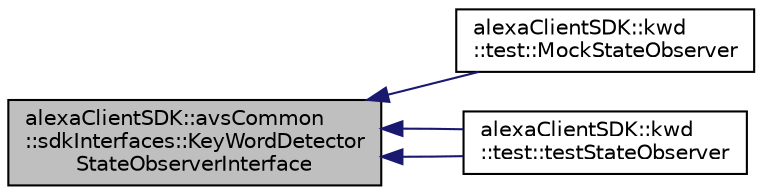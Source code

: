 digraph "alexaClientSDK::avsCommon::sdkInterfaces::KeyWordDetectorStateObserverInterface"
{
  edge [fontname="Helvetica",fontsize="10",labelfontname="Helvetica",labelfontsize="10"];
  node [fontname="Helvetica",fontsize="10",shape=record];
  rankdir="LR";
  Node1 [label="alexaClientSDK::avsCommon\l::sdkInterfaces::KeyWordDetector\lStateObserverInterface",height=0.2,width=0.4,color="black", fillcolor="grey75", style="filled", fontcolor="black"];
  Node1 -> Node2 [dir="back",color="midnightblue",fontsize="10",style="solid",fontname="Helvetica"];
  Node2 [label="alexaClientSDK::kwd\l::test::MockStateObserver",height=0.2,width=0.4,color="black", fillcolor="white", style="filled",URL="$classalexa_client_s_d_k_1_1kwd_1_1test_1_1_mock_state_observer.html",tooltip="A test observer that mocks out the KeyWordDetectorStateObserverInterface#onStateChanged() call..."];
  Node1 -> Node3 [dir="back",color="midnightblue",fontsize="10",style="solid",fontname="Helvetica"];
  Node3 [label="alexaClientSDK::kwd\l::test::testStateObserver",height=0.2,width=0.4,color="black", fillcolor="white", style="filled",URL="$classalexa_client_s_d_k_1_1kwd_1_1test_1_1test_state_observer.html",tooltip="A test observer that mocks out the KeyWordDetectorStateObserverInterface#onStateChanged() call..."];
  Node1 -> Node3 [dir="back",color="midnightblue",fontsize="10",style="solid",fontname="Helvetica"];
}
